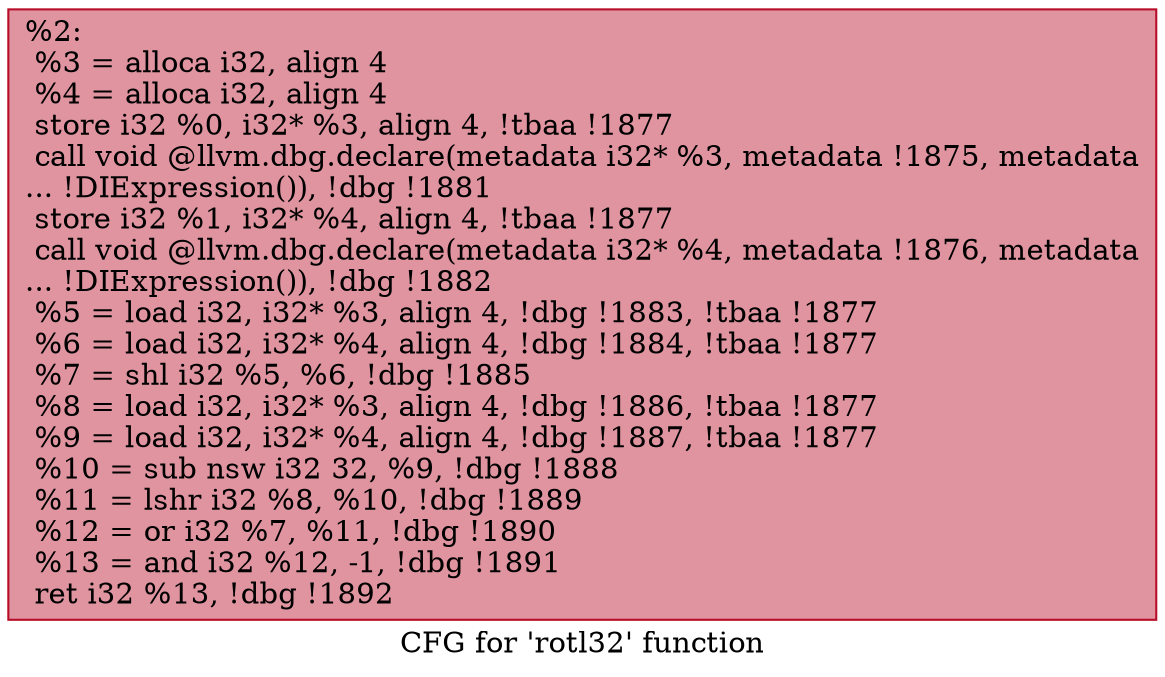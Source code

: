 digraph "CFG for 'rotl32' function" {
	label="CFG for 'rotl32' function";

	Node0xfded80 [shape=record,color="#b70d28ff", style=filled, fillcolor="#b70d2870",label="{%2:\l  %3 = alloca i32, align 4\l  %4 = alloca i32, align 4\l  store i32 %0, i32* %3, align 4, !tbaa !1877\l  call void @llvm.dbg.declare(metadata i32* %3, metadata !1875, metadata\l... !DIExpression()), !dbg !1881\l  store i32 %1, i32* %4, align 4, !tbaa !1877\l  call void @llvm.dbg.declare(metadata i32* %4, metadata !1876, metadata\l... !DIExpression()), !dbg !1882\l  %5 = load i32, i32* %3, align 4, !dbg !1883, !tbaa !1877\l  %6 = load i32, i32* %4, align 4, !dbg !1884, !tbaa !1877\l  %7 = shl i32 %5, %6, !dbg !1885\l  %8 = load i32, i32* %3, align 4, !dbg !1886, !tbaa !1877\l  %9 = load i32, i32* %4, align 4, !dbg !1887, !tbaa !1877\l  %10 = sub nsw i32 32, %9, !dbg !1888\l  %11 = lshr i32 %8, %10, !dbg !1889\l  %12 = or i32 %7, %11, !dbg !1890\l  %13 = and i32 %12, -1, !dbg !1891\l  ret i32 %13, !dbg !1892\l}"];
}
